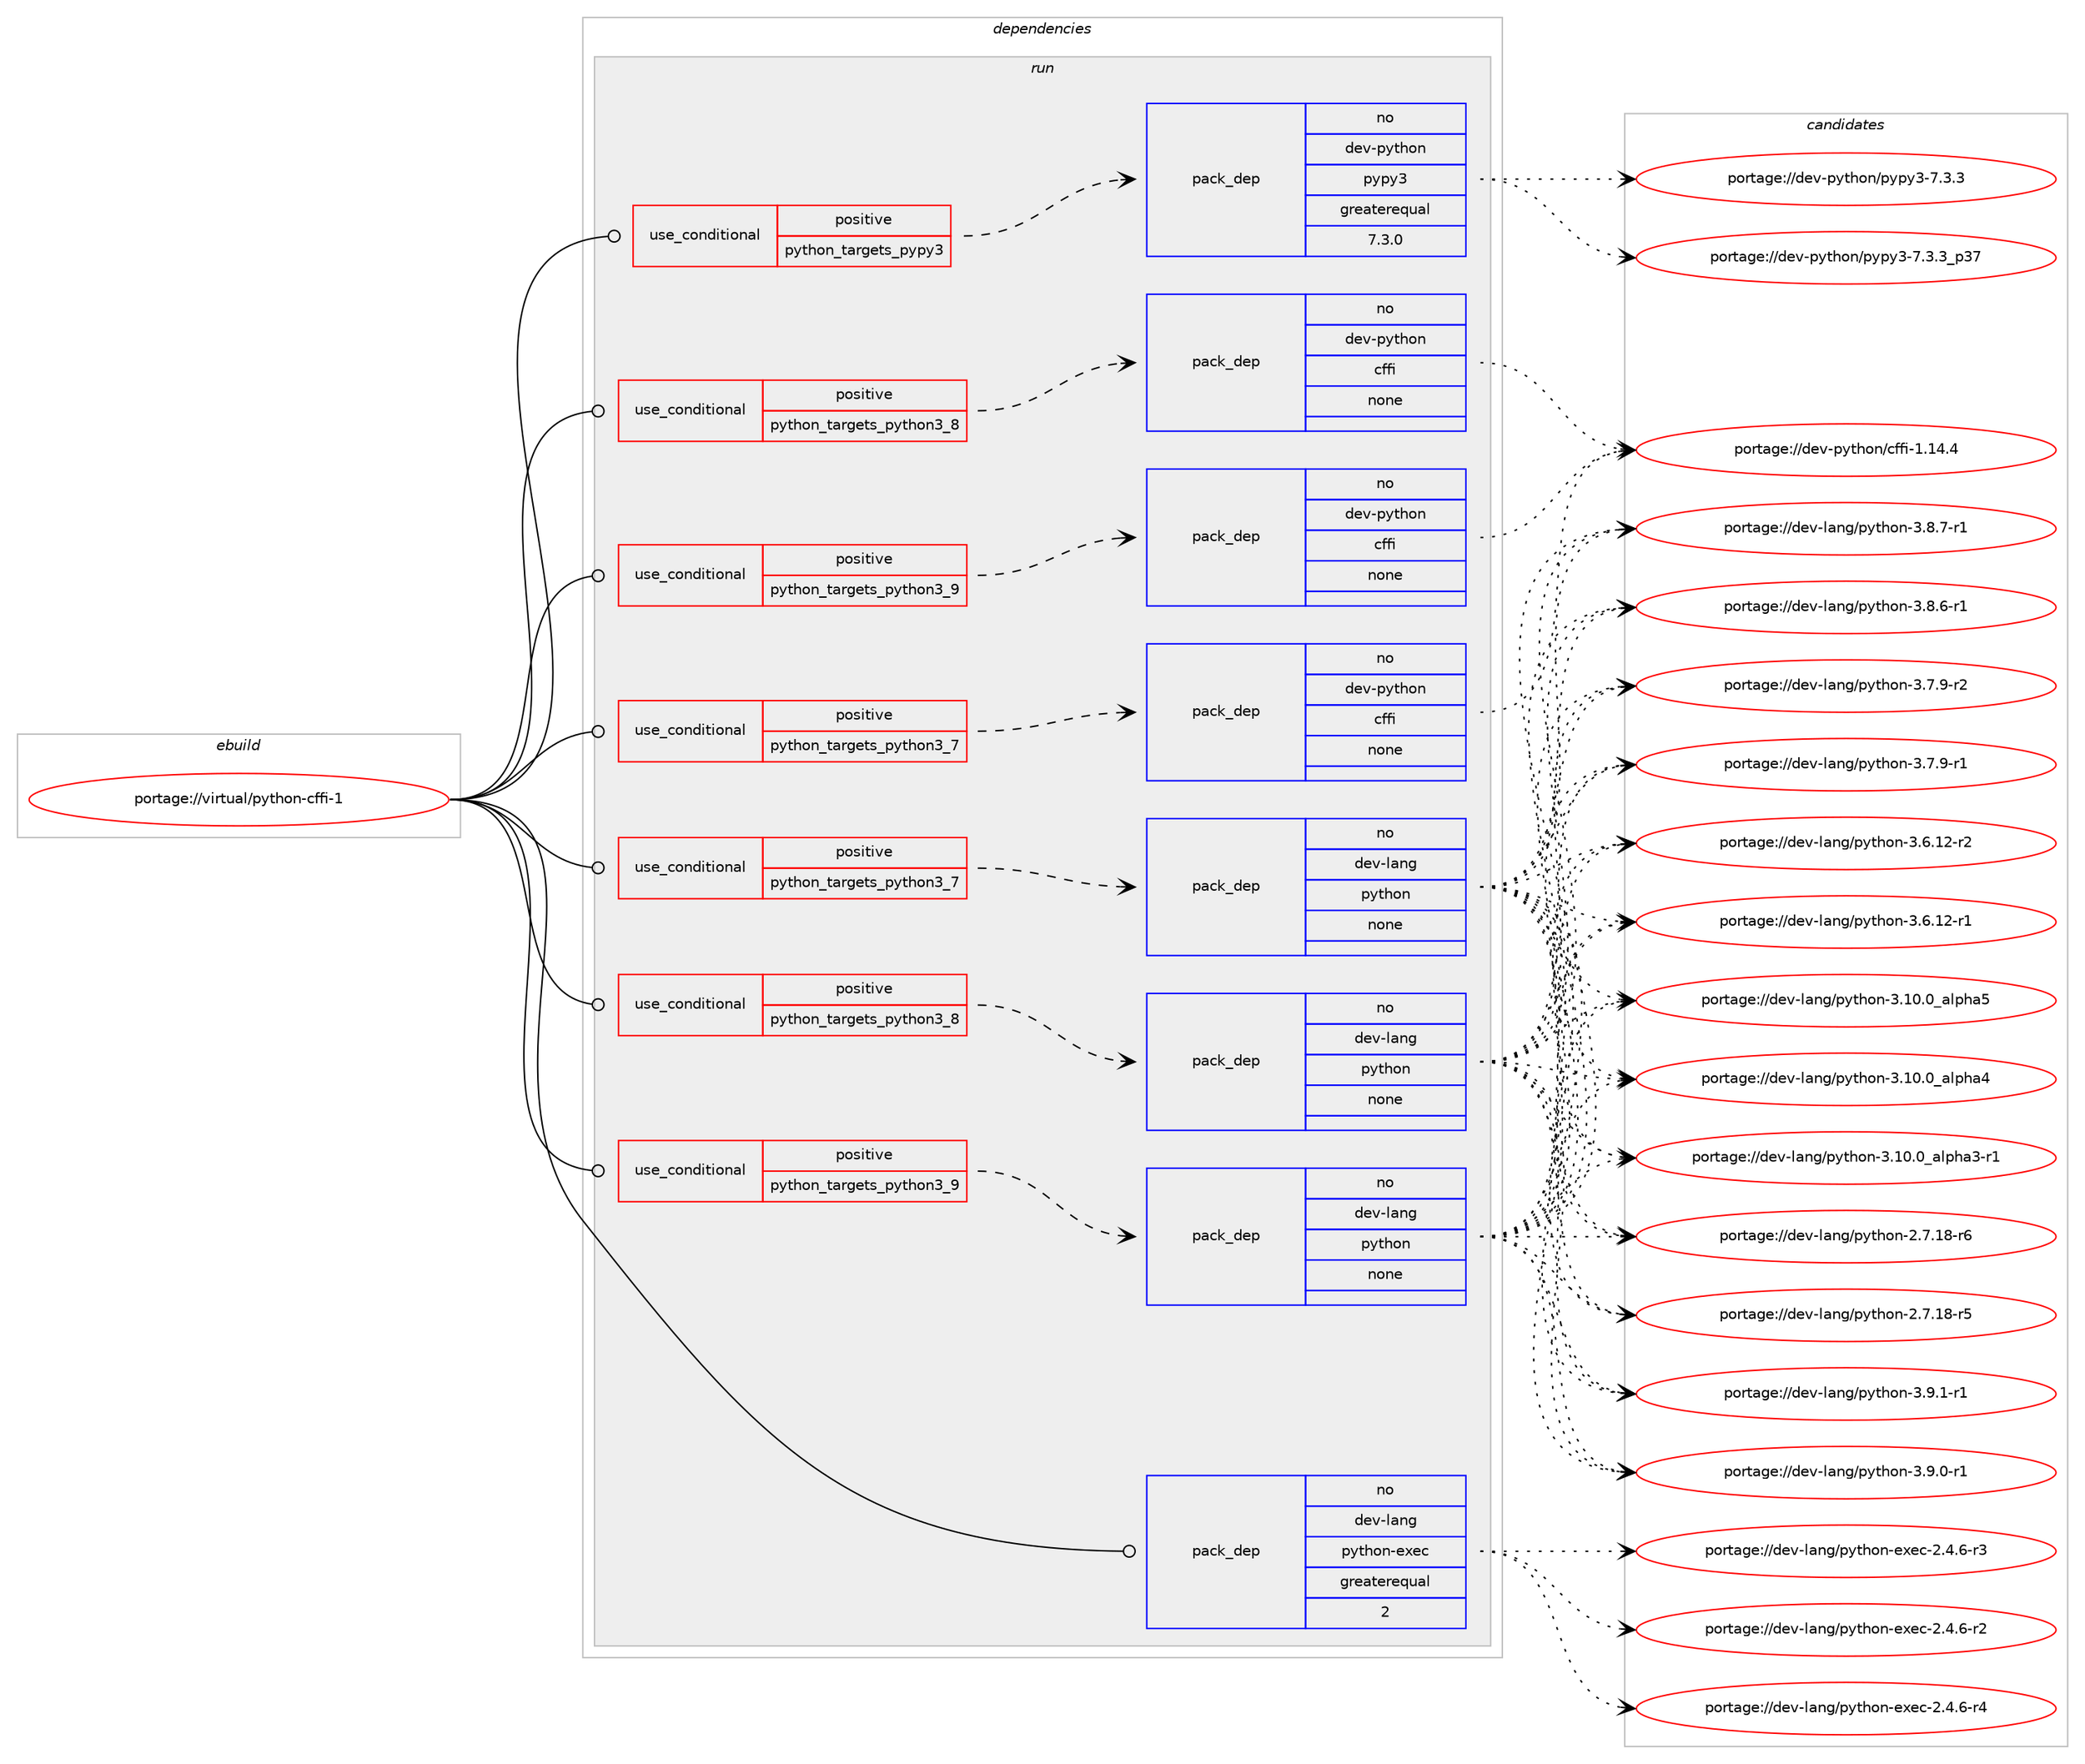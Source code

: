digraph prolog {

# *************
# Graph options
# *************

newrank=true;
concentrate=true;
compound=true;
graph [rankdir=LR,fontname=Helvetica,fontsize=10,ranksep=1.5];#, ranksep=2.5, nodesep=0.2];
edge  [arrowhead=vee];
node  [fontname=Helvetica,fontsize=10];

# **********
# The ebuild
# **********

subgraph cluster_leftcol {
color=gray;
rank=same;
label=<<i>ebuild</i>>;
id [label="portage://virtual/python-cffi-1", color=red, width=4, href="../virtual/python-cffi-1.svg"];
}

# ****************
# The dependencies
# ****************

subgraph cluster_midcol {
color=gray;
label=<<i>dependencies</i>>;
subgraph cluster_compile {
fillcolor="#eeeeee";
style=filled;
label=<<i>compile</i>>;
}
subgraph cluster_compileandrun {
fillcolor="#eeeeee";
style=filled;
label=<<i>compile and run</i>>;
}
subgraph cluster_run {
fillcolor="#eeeeee";
style=filled;
label=<<i>run</i>>;
subgraph cond1121 {
dependency5013 [label=<<TABLE BORDER="0" CELLBORDER="1" CELLSPACING="0" CELLPADDING="4"><TR><TD ROWSPAN="3" CELLPADDING="10">use_conditional</TD></TR><TR><TD>positive</TD></TR><TR><TD>python_targets_pypy3</TD></TR></TABLE>>, shape=none, color=red];
subgraph pack3833 {
dependency5014 [label=<<TABLE BORDER="0" CELLBORDER="1" CELLSPACING="0" CELLPADDING="4" WIDTH="220"><TR><TD ROWSPAN="6" CELLPADDING="30">pack_dep</TD></TR><TR><TD WIDTH="110">no</TD></TR><TR><TD>dev-python</TD></TR><TR><TD>pypy3</TD></TR><TR><TD>greaterequal</TD></TR><TR><TD>7.3.0</TD></TR></TABLE>>, shape=none, color=blue];
}
dependency5013:e -> dependency5014:w [weight=20,style="dashed",arrowhead="vee"];
}
id:e -> dependency5013:w [weight=20,style="solid",arrowhead="odot"];
subgraph cond1122 {
dependency5015 [label=<<TABLE BORDER="0" CELLBORDER="1" CELLSPACING="0" CELLPADDING="4"><TR><TD ROWSPAN="3" CELLPADDING="10">use_conditional</TD></TR><TR><TD>positive</TD></TR><TR><TD>python_targets_python3_7</TD></TR></TABLE>>, shape=none, color=red];
subgraph pack3834 {
dependency5016 [label=<<TABLE BORDER="0" CELLBORDER="1" CELLSPACING="0" CELLPADDING="4" WIDTH="220"><TR><TD ROWSPAN="6" CELLPADDING="30">pack_dep</TD></TR><TR><TD WIDTH="110">no</TD></TR><TR><TD>dev-lang</TD></TR><TR><TD>python</TD></TR><TR><TD>none</TD></TR><TR><TD></TD></TR></TABLE>>, shape=none, color=blue];
}
dependency5015:e -> dependency5016:w [weight=20,style="dashed",arrowhead="vee"];
}
id:e -> dependency5015:w [weight=20,style="solid",arrowhead="odot"];
subgraph cond1123 {
dependency5017 [label=<<TABLE BORDER="0" CELLBORDER="1" CELLSPACING="0" CELLPADDING="4"><TR><TD ROWSPAN="3" CELLPADDING="10">use_conditional</TD></TR><TR><TD>positive</TD></TR><TR><TD>python_targets_python3_7</TD></TR></TABLE>>, shape=none, color=red];
subgraph pack3835 {
dependency5018 [label=<<TABLE BORDER="0" CELLBORDER="1" CELLSPACING="0" CELLPADDING="4" WIDTH="220"><TR><TD ROWSPAN="6" CELLPADDING="30">pack_dep</TD></TR><TR><TD WIDTH="110">no</TD></TR><TR><TD>dev-python</TD></TR><TR><TD>cffi</TD></TR><TR><TD>none</TD></TR><TR><TD></TD></TR></TABLE>>, shape=none, color=blue];
}
dependency5017:e -> dependency5018:w [weight=20,style="dashed",arrowhead="vee"];
}
id:e -> dependency5017:w [weight=20,style="solid",arrowhead="odot"];
subgraph cond1124 {
dependency5019 [label=<<TABLE BORDER="0" CELLBORDER="1" CELLSPACING="0" CELLPADDING="4"><TR><TD ROWSPAN="3" CELLPADDING="10">use_conditional</TD></TR><TR><TD>positive</TD></TR><TR><TD>python_targets_python3_8</TD></TR></TABLE>>, shape=none, color=red];
subgraph pack3836 {
dependency5020 [label=<<TABLE BORDER="0" CELLBORDER="1" CELLSPACING="0" CELLPADDING="4" WIDTH="220"><TR><TD ROWSPAN="6" CELLPADDING="30">pack_dep</TD></TR><TR><TD WIDTH="110">no</TD></TR><TR><TD>dev-lang</TD></TR><TR><TD>python</TD></TR><TR><TD>none</TD></TR><TR><TD></TD></TR></TABLE>>, shape=none, color=blue];
}
dependency5019:e -> dependency5020:w [weight=20,style="dashed",arrowhead="vee"];
}
id:e -> dependency5019:w [weight=20,style="solid",arrowhead="odot"];
subgraph cond1125 {
dependency5021 [label=<<TABLE BORDER="0" CELLBORDER="1" CELLSPACING="0" CELLPADDING="4"><TR><TD ROWSPAN="3" CELLPADDING="10">use_conditional</TD></TR><TR><TD>positive</TD></TR><TR><TD>python_targets_python3_8</TD></TR></TABLE>>, shape=none, color=red];
subgraph pack3837 {
dependency5022 [label=<<TABLE BORDER="0" CELLBORDER="1" CELLSPACING="0" CELLPADDING="4" WIDTH="220"><TR><TD ROWSPAN="6" CELLPADDING="30">pack_dep</TD></TR><TR><TD WIDTH="110">no</TD></TR><TR><TD>dev-python</TD></TR><TR><TD>cffi</TD></TR><TR><TD>none</TD></TR><TR><TD></TD></TR></TABLE>>, shape=none, color=blue];
}
dependency5021:e -> dependency5022:w [weight=20,style="dashed",arrowhead="vee"];
}
id:e -> dependency5021:w [weight=20,style="solid",arrowhead="odot"];
subgraph cond1126 {
dependency5023 [label=<<TABLE BORDER="0" CELLBORDER="1" CELLSPACING="0" CELLPADDING="4"><TR><TD ROWSPAN="3" CELLPADDING="10">use_conditional</TD></TR><TR><TD>positive</TD></TR><TR><TD>python_targets_python3_9</TD></TR></TABLE>>, shape=none, color=red];
subgraph pack3838 {
dependency5024 [label=<<TABLE BORDER="0" CELLBORDER="1" CELLSPACING="0" CELLPADDING="4" WIDTH="220"><TR><TD ROWSPAN="6" CELLPADDING="30">pack_dep</TD></TR><TR><TD WIDTH="110">no</TD></TR><TR><TD>dev-lang</TD></TR><TR><TD>python</TD></TR><TR><TD>none</TD></TR><TR><TD></TD></TR></TABLE>>, shape=none, color=blue];
}
dependency5023:e -> dependency5024:w [weight=20,style="dashed",arrowhead="vee"];
}
id:e -> dependency5023:w [weight=20,style="solid",arrowhead="odot"];
subgraph cond1127 {
dependency5025 [label=<<TABLE BORDER="0" CELLBORDER="1" CELLSPACING="0" CELLPADDING="4"><TR><TD ROWSPAN="3" CELLPADDING="10">use_conditional</TD></TR><TR><TD>positive</TD></TR><TR><TD>python_targets_python3_9</TD></TR></TABLE>>, shape=none, color=red];
subgraph pack3839 {
dependency5026 [label=<<TABLE BORDER="0" CELLBORDER="1" CELLSPACING="0" CELLPADDING="4" WIDTH="220"><TR><TD ROWSPAN="6" CELLPADDING="30">pack_dep</TD></TR><TR><TD WIDTH="110">no</TD></TR><TR><TD>dev-python</TD></TR><TR><TD>cffi</TD></TR><TR><TD>none</TD></TR><TR><TD></TD></TR></TABLE>>, shape=none, color=blue];
}
dependency5025:e -> dependency5026:w [weight=20,style="dashed",arrowhead="vee"];
}
id:e -> dependency5025:w [weight=20,style="solid",arrowhead="odot"];
subgraph pack3840 {
dependency5027 [label=<<TABLE BORDER="0" CELLBORDER="1" CELLSPACING="0" CELLPADDING="4" WIDTH="220"><TR><TD ROWSPAN="6" CELLPADDING="30">pack_dep</TD></TR><TR><TD WIDTH="110">no</TD></TR><TR><TD>dev-lang</TD></TR><TR><TD>python-exec</TD></TR><TR><TD>greaterequal</TD></TR><TR><TD>2</TD></TR></TABLE>>, shape=none, color=blue];
}
id:e -> dependency5027:w [weight=20,style="solid",arrowhead="odot"];
}
}

# **************
# The candidates
# **************

subgraph cluster_choices {
rank=same;
color=gray;
label=<<i>candidates</i>>;

subgraph choice3833 {
color=black;
nodesep=1;
choice100101118451121211161041111104711212111212151455546514651951125155 [label="portage://dev-python/pypy3-7.3.3_p37", color=red, width=4,href="../dev-python/pypy3-7.3.3_p37.svg"];
choice100101118451121211161041111104711212111212151455546514651 [label="portage://dev-python/pypy3-7.3.3", color=red, width=4,href="../dev-python/pypy3-7.3.3.svg"];
dependency5014:e -> choice100101118451121211161041111104711212111212151455546514651951125155:w [style=dotted,weight="100"];
dependency5014:e -> choice100101118451121211161041111104711212111212151455546514651:w [style=dotted,weight="100"];
}
subgraph choice3834 {
color=black;
nodesep=1;
choice1001011184510897110103471121211161041111104551465746494511449 [label="portage://dev-lang/python-3.9.1-r1", color=red, width=4,href="../dev-lang/python-3.9.1-r1.svg"];
choice1001011184510897110103471121211161041111104551465746484511449 [label="portage://dev-lang/python-3.9.0-r1", color=red, width=4,href="../dev-lang/python-3.9.0-r1.svg"];
choice1001011184510897110103471121211161041111104551465646554511449 [label="portage://dev-lang/python-3.8.7-r1", color=red, width=4,href="../dev-lang/python-3.8.7-r1.svg"];
choice1001011184510897110103471121211161041111104551465646544511449 [label="portage://dev-lang/python-3.8.6-r1", color=red, width=4,href="../dev-lang/python-3.8.6-r1.svg"];
choice1001011184510897110103471121211161041111104551465546574511450 [label="portage://dev-lang/python-3.7.9-r2", color=red, width=4,href="../dev-lang/python-3.7.9-r2.svg"];
choice1001011184510897110103471121211161041111104551465546574511449 [label="portage://dev-lang/python-3.7.9-r1", color=red, width=4,href="../dev-lang/python-3.7.9-r1.svg"];
choice100101118451089711010347112121116104111110455146544649504511450 [label="portage://dev-lang/python-3.6.12-r2", color=red, width=4,href="../dev-lang/python-3.6.12-r2.svg"];
choice100101118451089711010347112121116104111110455146544649504511449 [label="portage://dev-lang/python-3.6.12-r1", color=red, width=4,href="../dev-lang/python-3.6.12-r1.svg"];
choice1001011184510897110103471121211161041111104551464948464895971081121049753 [label="portage://dev-lang/python-3.10.0_alpha5", color=red, width=4,href="../dev-lang/python-3.10.0_alpha5.svg"];
choice1001011184510897110103471121211161041111104551464948464895971081121049752 [label="portage://dev-lang/python-3.10.0_alpha4", color=red, width=4,href="../dev-lang/python-3.10.0_alpha4.svg"];
choice10010111845108971101034711212111610411111045514649484648959710811210497514511449 [label="portage://dev-lang/python-3.10.0_alpha3-r1", color=red, width=4,href="../dev-lang/python-3.10.0_alpha3-r1.svg"];
choice100101118451089711010347112121116104111110455046554649564511454 [label="portage://dev-lang/python-2.7.18-r6", color=red, width=4,href="../dev-lang/python-2.7.18-r6.svg"];
choice100101118451089711010347112121116104111110455046554649564511453 [label="portage://dev-lang/python-2.7.18-r5", color=red, width=4,href="../dev-lang/python-2.7.18-r5.svg"];
dependency5016:e -> choice1001011184510897110103471121211161041111104551465746494511449:w [style=dotted,weight="100"];
dependency5016:e -> choice1001011184510897110103471121211161041111104551465746484511449:w [style=dotted,weight="100"];
dependency5016:e -> choice1001011184510897110103471121211161041111104551465646554511449:w [style=dotted,weight="100"];
dependency5016:e -> choice1001011184510897110103471121211161041111104551465646544511449:w [style=dotted,weight="100"];
dependency5016:e -> choice1001011184510897110103471121211161041111104551465546574511450:w [style=dotted,weight="100"];
dependency5016:e -> choice1001011184510897110103471121211161041111104551465546574511449:w [style=dotted,weight="100"];
dependency5016:e -> choice100101118451089711010347112121116104111110455146544649504511450:w [style=dotted,weight="100"];
dependency5016:e -> choice100101118451089711010347112121116104111110455146544649504511449:w [style=dotted,weight="100"];
dependency5016:e -> choice1001011184510897110103471121211161041111104551464948464895971081121049753:w [style=dotted,weight="100"];
dependency5016:e -> choice1001011184510897110103471121211161041111104551464948464895971081121049752:w [style=dotted,weight="100"];
dependency5016:e -> choice10010111845108971101034711212111610411111045514649484648959710811210497514511449:w [style=dotted,weight="100"];
dependency5016:e -> choice100101118451089711010347112121116104111110455046554649564511454:w [style=dotted,weight="100"];
dependency5016:e -> choice100101118451089711010347112121116104111110455046554649564511453:w [style=dotted,weight="100"];
}
subgraph choice3835 {
color=black;
nodesep=1;
choice10010111845112121116104111110479910210210545494649524652 [label="portage://dev-python/cffi-1.14.4", color=red, width=4,href="../dev-python/cffi-1.14.4.svg"];
dependency5018:e -> choice10010111845112121116104111110479910210210545494649524652:w [style=dotted,weight="100"];
}
subgraph choice3836 {
color=black;
nodesep=1;
choice1001011184510897110103471121211161041111104551465746494511449 [label="portage://dev-lang/python-3.9.1-r1", color=red, width=4,href="../dev-lang/python-3.9.1-r1.svg"];
choice1001011184510897110103471121211161041111104551465746484511449 [label="portage://dev-lang/python-3.9.0-r1", color=red, width=4,href="../dev-lang/python-3.9.0-r1.svg"];
choice1001011184510897110103471121211161041111104551465646554511449 [label="portage://dev-lang/python-3.8.7-r1", color=red, width=4,href="../dev-lang/python-3.8.7-r1.svg"];
choice1001011184510897110103471121211161041111104551465646544511449 [label="portage://dev-lang/python-3.8.6-r1", color=red, width=4,href="../dev-lang/python-3.8.6-r1.svg"];
choice1001011184510897110103471121211161041111104551465546574511450 [label="portage://dev-lang/python-3.7.9-r2", color=red, width=4,href="../dev-lang/python-3.7.9-r2.svg"];
choice1001011184510897110103471121211161041111104551465546574511449 [label="portage://dev-lang/python-3.7.9-r1", color=red, width=4,href="../dev-lang/python-3.7.9-r1.svg"];
choice100101118451089711010347112121116104111110455146544649504511450 [label="portage://dev-lang/python-3.6.12-r2", color=red, width=4,href="../dev-lang/python-3.6.12-r2.svg"];
choice100101118451089711010347112121116104111110455146544649504511449 [label="portage://dev-lang/python-3.6.12-r1", color=red, width=4,href="../dev-lang/python-3.6.12-r1.svg"];
choice1001011184510897110103471121211161041111104551464948464895971081121049753 [label="portage://dev-lang/python-3.10.0_alpha5", color=red, width=4,href="../dev-lang/python-3.10.0_alpha5.svg"];
choice1001011184510897110103471121211161041111104551464948464895971081121049752 [label="portage://dev-lang/python-3.10.0_alpha4", color=red, width=4,href="../dev-lang/python-3.10.0_alpha4.svg"];
choice10010111845108971101034711212111610411111045514649484648959710811210497514511449 [label="portage://dev-lang/python-3.10.0_alpha3-r1", color=red, width=4,href="../dev-lang/python-3.10.0_alpha3-r1.svg"];
choice100101118451089711010347112121116104111110455046554649564511454 [label="portage://dev-lang/python-2.7.18-r6", color=red, width=4,href="../dev-lang/python-2.7.18-r6.svg"];
choice100101118451089711010347112121116104111110455046554649564511453 [label="portage://dev-lang/python-2.7.18-r5", color=red, width=4,href="../dev-lang/python-2.7.18-r5.svg"];
dependency5020:e -> choice1001011184510897110103471121211161041111104551465746494511449:w [style=dotted,weight="100"];
dependency5020:e -> choice1001011184510897110103471121211161041111104551465746484511449:w [style=dotted,weight="100"];
dependency5020:e -> choice1001011184510897110103471121211161041111104551465646554511449:w [style=dotted,weight="100"];
dependency5020:e -> choice1001011184510897110103471121211161041111104551465646544511449:w [style=dotted,weight="100"];
dependency5020:e -> choice1001011184510897110103471121211161041111104551465546574511450:w [style=dotted,weight="100"];
dependency5020:e -> choice1001011184510897110103471121211161041111104551465546574511449:w [style=dotted,weight="100"];
dependency5020:e -> choice100101118451089711010347112121116104111110455146544649504511450:w [style=dotted,weight="100"];
dependency5020:e -> choice100101118451089711010347112121116104111110455146544649504511449:w [style=dotted,weight="100"];
dependency5020:e -> choice1001011184510897110103471121211161041111104551464948464895971081121049753:w [style=dotted,weight="100"];
dependency5020:e -> choice1001011184510897110103471121211161041111104551464948464895971081121049752:w [style=dotted,weight="100"];
dependency5020:e -> choice10010111845108971101034711212111610411111045514649484648959710811210497514511449:w [style=dotted,weight="100"];
dependency5020:e -> choice100101118451089711010347112121116104111110455046554649564511454:w [style=dotted,weight="100"];
dependency5020:e -> choice100101118451089711010347112121116104111110455046554649564511453:w [style=dotted,weight="100"];
}
subgraph choice3837 {
color=black;
nodesep=1;
choice10010111845112121116104111110479910210210545494649524652 [label="portage://dev-python/cffi-1.14.4", color=red, width=4,href="../dev-python/cffi-1.14.4.svg"];
dependency5022:e -> choice10010111845112121116104111110479910210210545494649524652:w [style=dotted,weight="100"];
}
subgraph choice3838 {
color=black;
nodesep=1;
choice1001011184510897110103471121211161041111104551465746494511449 [label="portage://dev-lang/python-3.9.1-r1", color=red, width=4,href="../dev-lang/python-3.9.1-r1.svg"];
choice1001011184510897110103471121211161041111104551465746484511449 [label="portage://dev-lang/python-3.9.0-r1", color=red, width=4,href="../dev-lang/python-3.9.0-r1.svg"];
choice1001011184510897110103471121211161041111104551465646554511449 [label="portage://dev-lang/python-3.8.7-r1", color=red, width=4,href="../dev-lang/python-3.8.7-r1.svg"];
choice1001011184510897110103471121211161041111104551465646544511449 [label="portage://dev-lang/python-3.8.6-r1", color=red, width=4,href="../dev-lang/python-3.8.6-r1.svg"];
choice1001011184510897110103471121211161041111104551465546574511450 [label="portage://dev-lang/python-3.7.9-r2", color=red, width=4,href="../dev-lang/python-3.7.9-r2.svg"];
choice1001011184510897110103471121211161041111104551465546574511449 [label="portage://dev-lang/python-3.7.9-r1", color=red, width=4,href="../dev-lang/python-3.7.9-r1.svg"];
choice100101118451089711010347112121116104111110455146544649504511450 [label="portage://dev-lang/python-3.6.12-r2", color=red, width=4,href="../dev-lang/python-3.6.12-r2.svg"];
choice100101118451089711010347112121116104111110455146544649504511449 [label="portage://dev-lang/python-3.6.12-r1", color=red, width=4,href="../dev-lang/python-3.6.12-r1.svg"];
choice1001011184510897110103471121211161041111104551464948464895971081121049753 [label="portage://dev-lang/python-3.10.0_alpha5", color=red, width=4,href="../dev-lang/python-3.10.0_alpha5.svg"];
choice1001011184510897110103471121211161041111104551464948464895971081121049752 [label="portage://dev-lang/python-3.10.0_alpha4", color=red, width=4,href="../dev-lang/python-3.10.0_alpha4.svg"];
choice10010111845108971101034711212111610411111045514649484648959710811210497514511449 [label="portage://dev-lang/python-3.10.0_alpha3-r1", color=red, width=4,href="../dev-lang/python-3.10.0_alpha3-r1.svg"];
choice100101118451089711010347112121116104111110455046554649564511454 [label="portage://dev-lang/python-2.7.18-r6", color=red, width=4,href="../dev-lang/python-2.7.18-r6.svg"];
choice100101118451089711010347112121116104111110455046554649564511453 [label="portage://dev-lang/python-2.7.18-r5", color=red, width=4,href="../dev-lang/python-2.7.18-r5.svg"];
dependency5024:e -> choice1001011184510897110103471121211161041111104551465746494511449:w [style=dotted,weight="100"];
dependency5024:e -> choice1001011184510897110103471121211161041111104551465746484511449:w [style=dotted,weight="100"];
dependency5024:e -> choice1001011184510897110103471121211161041111104551465646554511449:w [style=dotted,weight="100"];
dependency5024:e -> choice1001011184510897110103471121211161041111104551465646544511449:w [style=dotted,weight="100"];
dependency5024:e -> choice1001011184510897110103471121211161041111104551465546574511450:w [style=dotted,weight="100"];
dependency5024:e -> choice1001011184510897110103471121211161041111104551465546574511449:w [style=dotted,weight="100"];
dependency5024:e -> choice100101118451089711010347112121116104111110455146544649504511450:w [style=dotted,weight="100"];
dependency5024:e -> choice100101118451089711010347112121116104111110455146544649504511449:w [style=dotted,weight="100"];
dependency5024:e -> choice1001011184510897110103471121211161041111104551464948464895971081121049753:w [style=dotted,weight="100"];
dependency5024:e -> choice1001011184510897110103471121211161041111104551464948464895971081121049752:w [style=dotted,weight="100"];
dependency5024:e -> choice10010111845108971101034711212111610411111045514649484648959710811210497514511449:w [style=dotted,weight="100"];
dependency5024:e -> choice100101118451089711010347112121116104111110455046554649564511454:w [style=dotted,weight="100"];
dependency5024:e -> choice100101118451089711010347112121116104111110455046554649564511453:w [style=dotted,weight="100"];
}
subgraph choice3839 {
color=black;
nodesep=1;
choice10010111845112121116104111110479910210210545494649524652 [label="portage://dev-python/cffi-1.14.4", color=red, width=4,href="../dev-python/cffi-1.14.4.svg"];
dependency5026:e -> choice10010111845112121116104111110479910210210545494649524652:w [style=dotted,weight="100"];
}
subgraph choice3840 {
color=black;
nodesep=1;
choice10010111845108971101034711212111610411111045101120101994550465246544511452 [label="portage://dev-lang/python-exec-2.4.6-r4", color=red, width=4,href="../dev-lang/python-exec-2.4.6-r4.svg"];
choice10010111845108971101034711212111610411111045101120101994550465246544511451 [label="portage://dev-lang/python-exec-2.4.6-r3", color=red, width=4,href="../dev-lang/python-exec-2.4.6-r3.svg"];
choice10010111845108971101034711212111610411111045101120101994550465246544511450 [label="portage://dev-lang/python-exec-2.4.6-r2", color=red, width=4,href="../dev-lang/python-exec-2.4.6-r2.svg"];
dependency5027:e -> choice10010111845108971101034711212111610411111045101120101994550465246544511452:w [style=dotted,weight="100"];
dependency5027:e -> choice10010111845108971101034711212111610411111045101120101994550465246544511451:w [style=dotted,weight="100"];
dependency5027:e -> choice10010111845108971101034711212111610411111045101120101994550465246544511450:w [style=dotted,weight="100"];
}
}

}
